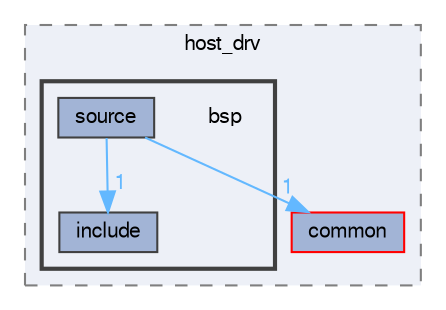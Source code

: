 digraph "bsp"
{
 // LATEX_PDF_SIZE
  bgcolor="transparent";
  edge [fontname=FreeSans,fontsize=10,labelfontname=FreeSans,labelfontsize=10];
  node [fontname=FreeSans,fontsize=10,shape=box,height=0.2,width=0.4];
  compound=true
  subgraph clusterdir_a65e392e45cf4a236c680a94c68a77ab {
    graph [ bgcolor="#edf0f7", pencolor="grey50", label="host_drv", fontname=FreeSans,fontsize=10 style="filled,dashed", URL="dir_a65e392e45cf4a236c680a94c68a77ab.html",tooltip=""]
  dir_47510aeddcc5d5420ae5e59eb553093c [label="common", fillcolor="#a2b4d6", color="red", style="filled", URL="dir_47510aeddcc5d5420ae5e59eb553093c.html",tooltip=""];
  subgraph clusterdir_b9a995f55602f46b44b7b2d1b8df8131 {
    graph [ bgcolor="#edf0f7", pencolor="grey25", label="", fontname=FreeSans,fontsize=10 style="filled,bold", URL="dir_b9a995f55602f46b44b7b2d1b8df8131.html",tooltip=""]
    dir_b9a995f55602f46b44b7b2d1b8df8131 [shape=plaintext, label="bsp"];
  dir_b8beea3a11c6b72874749b7ff107800b [label="include", fillcolor="#a2b4d6", color="grey25", style="filled", URL="dir_b8beea3a11c6b72874749b7ff107800b.html",tooltip=""];
  dir_28232850252e70db7622b385faf5eadb [label="source", fillcolor="#a2b4d6", color="grey25", style="filled", URL="dir_28232850252e70db7622b385faf5eadb.html",tooltip=""];
  }
  }
  dir_28232850252e70db7622b385faf5eadb->dir_47510aeddcc5d5420ae5e59eb553093c [headlabel="1", labeldistance=1.5 headhref="dir_000051_000007.html" color="steelblue1" fontcolor="steelblue1"];
  dir_28232850252e70db7622b385faf5eadb->dir_b8beea3a11c6b72874749b7ff107800b [headlabel="1", labeldistance=1.5 headhref="dir_000051_000022.html" color="steelblue1" fontcolor="steelblue1"];
}
